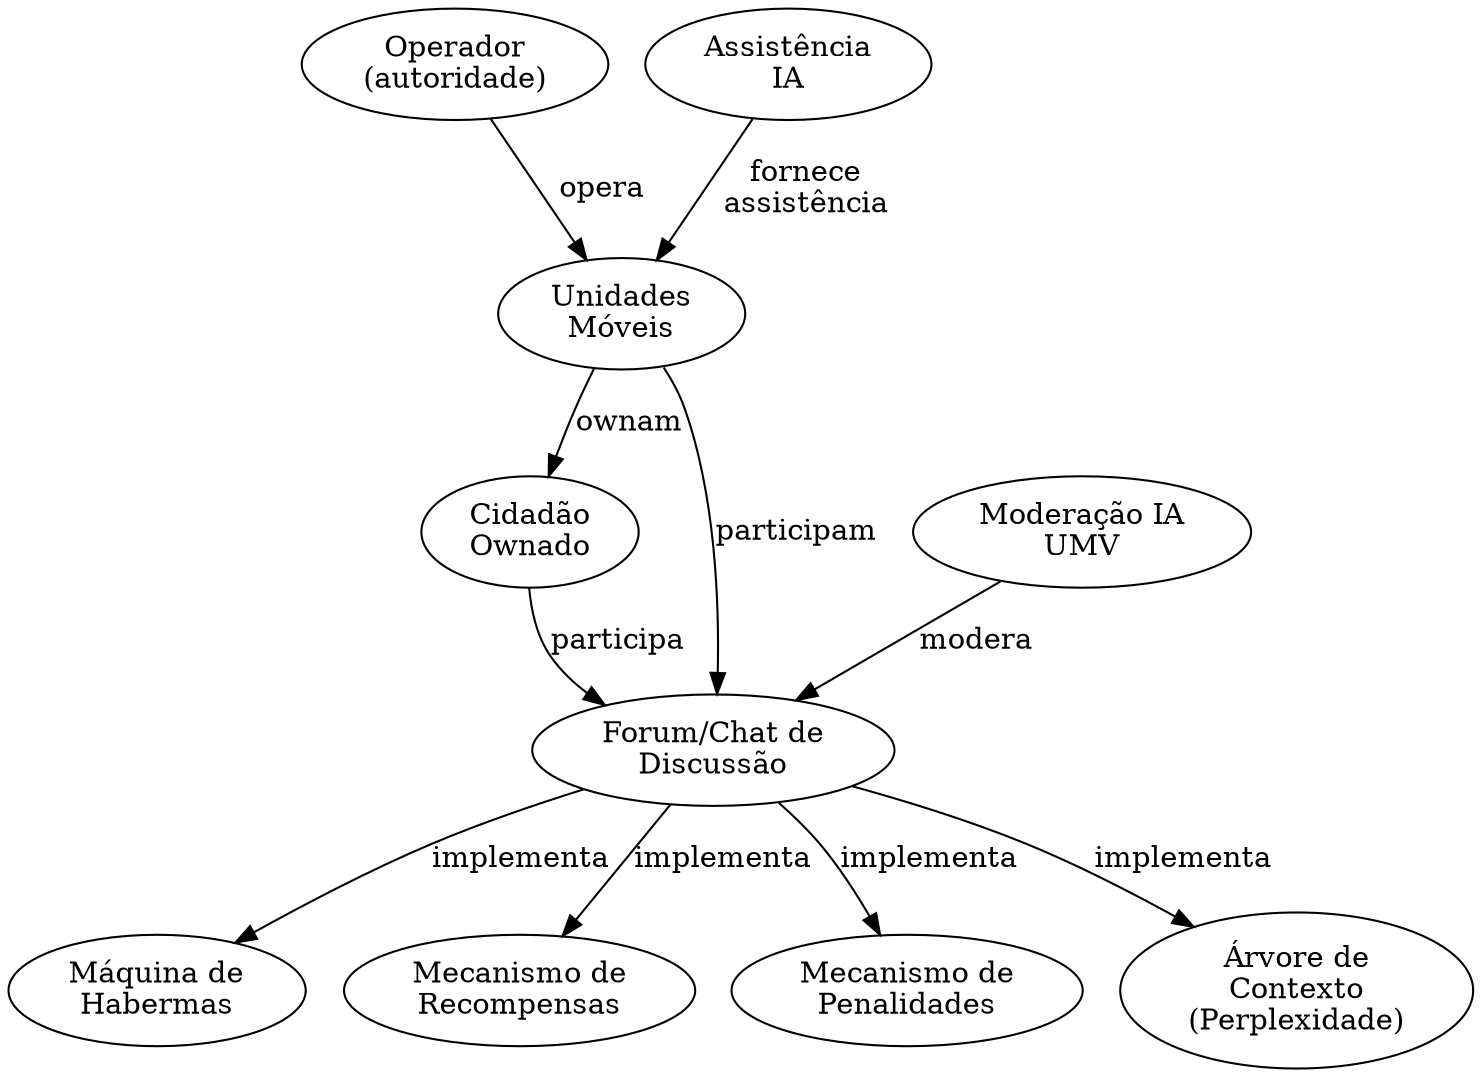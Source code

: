 digraph G {
    
    #label = "UMV\nCHAT/FORUM";
    #labelloc = "t";
    #fontsize = 35;

    #######################################################################
    #                           ENTIDADES                                 #
    #######################################################################
    OPERADOR [label="Operador\n(autoridade)"]
    UNIDADE [label="Unidades\nMóveis"]
    OWNADO [label="Cidadão\nOwnado"]
    HABERMAS [label="Máquina de\nHabermas"]
    RECOMPENSA [label="Mecanismo de\nRecompensas"]
    PENALIDADE [label="Mecanismo de\nPenalidades"]
    CONTEXTO [label="Árvore de\nContexto\n(Perplexidade)"]
    UMV [label="Moderação IA\nUMV"]
    FORUM [label="Forum/Chat de\nDiscussão"]
    ASSISTENCIA [label="Assistência\nIA"]
    
    #######################################################################
    #                       RELACIONAMENTOS                               #
    #######################################################################
    UMV -> FORUM [label="modera"]
    OWNADO -> FORUM  [label="participa"]
    FORUM -> HABERMAS [label="implementa"]
    FORUM -> RECOMPENSA [label="implementa"]
    FORUM -> PENALIDADE [label="implementa"]
    FORUM -> CONTEXTO [label="implementa"]
    OPERADOR -> UNIDADE [label="opera"]
    UNIDADE -> OWNADO [label="ownam"]
    UNIDADE -> FORUM [label="participam"]
    ASSISTENCIA -> UNIDADE [label="fornece\nassistência"]

}
